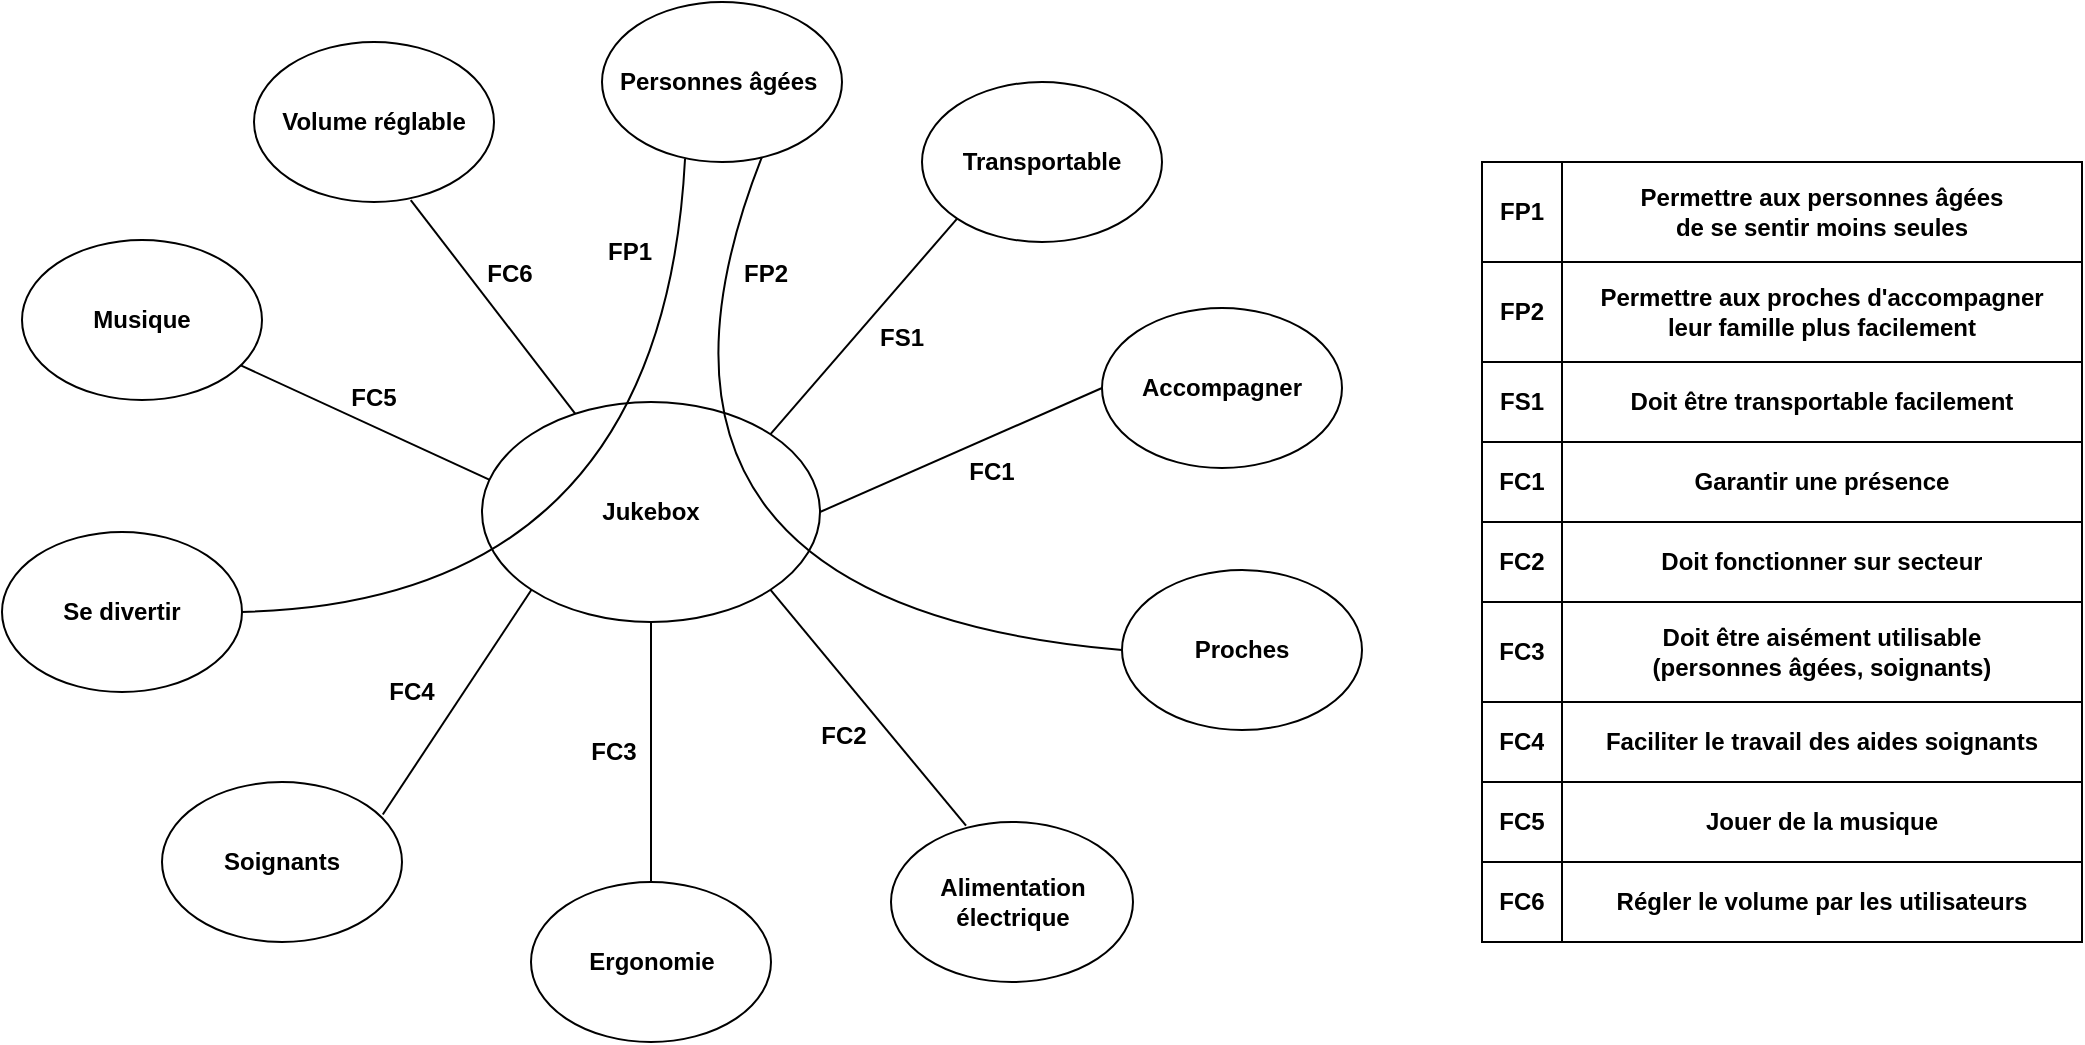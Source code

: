 <mxfile version="16.4.3" type="google"><diagram id="hJwLCfDymbGXlJSueRcG" name="Page-1"><mxGraphModel dx="1504" dy="575" grid="0" gridSize="10" guides="1" tooltips="1" connect="1" arrows="1" fold="1" page="0" pageScale="1" pageWidth="827" pageHeight="1169" math="0" shadow="0"><root><mxCell id="0"/><mxCell id="1" parent="0"/><mxCell id="KeMBjCD1g3Yg1j03T3Ki-1" value="Musique" style="ellipse;whiteSpace=wrap;html=1;fontStyle=1" vertex="1" parent="1"><mxGeometry x="110" y="159" width="120" height="80" as="geometry"/></mxCell><mxCell id="KeMBjCD1g3Yg1j03T3Ki-3" value="Proches" style="ellipse;whiteSpace=wrap;html=1;fontStyle=1" vertex="1" parent="1"><mxGeometry x="660" y="324" width="120" height="80" as="geometry"/></mxCell><mxCell id="KeMBjCD1g3Yg1j03T3Ki-6" value="Soignants" style="ellipse;whiteSpace=wrap;html=1;fontStyle=1" vertex="1" parent="1"><mxGeometry x="180" y="430" width="120" height="80" as="geometry"/></mxCell><mxCell id="KeMBjCD1g3Yg1j03T3Ki-7" value="Se divertir" style="ellipse;whiteSpace=wrap;html=1;fontStyle=1" vertex="1" parent="1"><mxGeometry x="100" y="305" width="120" height="80" as="geometry"/></mxCell><mxCell id="KeMBjCD1g3Yg1j03T3Ki-8" value="Accompagner" style="ellipse;whiteSpace=wrap;html=1;fontStyle=1" vertex="1" parent="1"><mxGeometry x="650" y="193" width="120" height="80" as="geometry"/></mxCell><mxCell id="KeMBjCD1g3Yg1j03T3Ki-51" style="endArrow=none;rounded=0;orthogonalLoop=1;jettySize=auto;html=1;exitX=0.5;exitY=0;exitDx=0;exitDy=0;entryX=0.5;entryY=1;entryDx=0;entryDy=0;fontStyle=1" edge="1" parent="1" source="KeMBjCD1g3Yg1j03T3Ki-9" target="KeMBjCD1g3Yg1j03T3Ki-2"><mxGeometry relative="1" as="geometry"/></mxCell><mxCell id="KeMBjCD1g3Yg1j03T3Ki-9" value="Ergonomie" style="ellipse;whiteSpace=wrap;html=1;fontStyle=1" vertex="1" parent="1"><mxGeometry x="364.5" y="480" width="120" height="80" as="geometry"/></mxCell><mxCell id="KeMBjCD1g3Yg1j03T3Ki-10" value="Transportable" style="ellipse;whiteSpace=wrap;html=1;fontStyle=1" vertex="1" parent="1"><mxGeometry x="560" y="80" width="120" height="80" as="geometry"/></mxCell><mxCell id="KeMBjCD1g3Yg1j03T3Ki-12" value="" style="shape=table;startSize=0;container=1;collapsible=0;childLayout=tableLayout;fontStyle=1" vertex="1" parent="1"><mxGeometry x="840" y="120" width="300" height="390" as="geometry"/></mxCell><mxCell id="KeMBjCD1g3Yg1j03T3Ki-13" value="" style="shape=tableRow;horizontal=0;startSize=0;swimlaneHead=0;swimlaneBody=0;top=0;left=0;bottom=0;right=0;collapsible=0;dropTarget=0;fillColor=none;points=[[0,0.5],[1,0.5]];portConstraint=eastwest;fontStyle=1" vertex="1" parent="KeMBjCD1g3Yg1j03T3Ki-12"><mxGeometry width="300" height="50" as="geometry"/></mxCell><mxCell id="KeMBjCD1g3Yg1j03T3Ki-14" value="FP1" style="shape=partialRectangle;html=1;whiteSpace=wrap;connectable=0;overflow=hidden;fillColor=none;top=0;left=0;bottom=0;right=0;pointerEvents=1;fontStyle=1" vertex="1" parent="KeMBjCD1g3Yg1j03T3Ki-13"><mxGeometry width="40" height="50" as="geometry"><mxRectangle width="40" height="50" as="alternateBounds"/></mxGeometry></mxCell><mxCell id="KeMBjCD1g3Yg1j03T3Ki-15" value="Permettre aux personnes âgées&lt;br&gt;de se sentir moins seules" style="shape=partialRectangle;html=1;whiteSpace=wrap;connectable=0;overflow=hidden;fillColor=none;top=0;left=0;bottom=0;right=0;pointerEvents=1;fontStyle=1" vertex="1" parent="KeMBjCD1g3Yg1j03T3Ki-13"><mxGeometry x="40" width="260" height="50" as="geometry"><mxRectangle width="260" height="50" as="alternateBounds"/></mxGeometry></mxCell><mxCell id="KeMBjCD1g3Yg1j03T3Ki-16" value="" style="shape=tableRow;horizontal=0;startSize=0;swimlaneHead=0;swimlaneBody=0;top=0;left=0;bottom=0;right=0;collapsible=0;dropTarget=0;fillColor=none;points=[[0,0.5],[1,0.5]];portConstraint=eastwest;fontStyle=1" vertex="1" parent="KeMBjCD1g3Yg1j03T3Ki-12"><mxGeometry y="50" width="300" height="50" as="geometry"/></mxCell><mxCell id="KeMBjCD1g3Yg1j03T3Ki-17" value="FP2" style="shape=partialRectangle;html=1;whiteSpace=wrap;connectable=0;overflow=hidden;fillColor=none;top=0;left=0;bottom=0;right=0;pointerEvents=1;fontStyle=1" vertex="1" parent="KeMBjCD1g3Yg1j03T3Ki-16"><mxGeometry width="40" height="50" as="geometry"><mxRectangle width="40" height="50" as="alternateBounds"/></mxGeometry></mxCell><mxCell id="KeMBjCD1g3Yg1j03T3Ki-18" value="Permettre aux proches d'accompagner &lt;br&gt;leur famille plus facilement" style="shape=partialRectangle;html=1;whiteSpace=wrap;connectable=0;overflow=hidden;fillColor=none;top=0;left=0;bottom=0;right=0;pointerEvents=1;fontStyle=1" vertex="1" parent="KeMBjCD1g3Yg1j03T3Ki-16"><mxGeometry x="40" width="260" height="50" as="geometry"><mxRectangle width="260" height="50" as="alternateBounds"/></mxGeometry></mxCell><mxCell id="KeMBjCD1g3Yg1j03T3Ki-19" value="" style="shape=tableRow;horizontal=0;startSize=0;swimlaneHead=0;swimlaneBody=0;top=0;left=0;bottom=0;right=0;collapsible=0;dropTarget=0;fillColor=none;points=[[0,0.5],[1,0.5]];portConstraint=eastwest;fontStyle=1" vertex="1" parent="KeMBjCD1g3Yg1j03T3Ki-12"><mxGeometry y="100" width="300" height="40" as="geometry"/></mxCell><mxCell id="KeMBjCD1g3Yg1j03T3Ki-20" value="FS1" style="shape=partialRectangle;html=1;whiteSpace=wrap;connectable=0;overflow=hidden;fillColor=none;top=0;left=0;bottom=0;right=0;pointerEvents=1;fontStyle=1" vertex="1" parent="KeMBjCD1g3Yg1j03T3Ki-19"><mxGeometry width="40" height="40" as="geometry"><mxRectangle width="40" height="40" as="alternateBounds"/></mxGeometry></mxCell><mxCell id="KeMBjCD1g3Yg1j03T3Ki-21" value="Doit être transportable facilement" style="shape=partialRectangle;html=1;whiteSpace=wrap;connectable=0;overflow=hidden;fillColor=none;top=0;left=0;bottom=0;right=0;pointerEvents=1;fontStyle=1" vertex="1" parent="KeMBjCD1g3Yg1j03T3Ki-19"><mxGeometry x="40" width="260" height="40" as="geometry"><mxRectangle width="260" height="40" as="alternateBounds"/></mxGeometry></mxCell><mxCell id="KeMBjCD1g3Yg1j03T3Ki-22" value="" style="shape=tableRow;horizontal=0;startSize=0;swimlaneHead=0;swimlaneBody=0;top=0;left=0;bottom=0;right=0;collapsible=0;dropTarget=0;fillColor=none;points=[[0,0.5],[1,0.5]];portConstraint=eastwest;fontStyle=1" vertex="1" parent="KeMBjCD1g3Yg1j03T3Ki-12"><mxGeometry y="140" width="300" height="40" as="geometry"/></mxCell><mxCell id="KeMBjCD1g3Yg1j03T3Ki-23" value="FC1" style="shape=partialRectangle;html=1;whiteSpace=wrap;connectable=0;overflow=hidden;fillColor=none;top=0;left=0;bottom=0;right=0;pointerEvents=1;fontStyle=1" vertex="1" parent="KeMBjCD1g3Yg1j03T3Ki-22"><mxGeometry width="40" height="40" as="geometry"><mxRectangle width="40" height="40" as="alternateBounds"/></mxGeometry></mxCell><mxCell id="KeMBjCD1g3Yg1j03T3Ki-24" value="Garantir une présence" style="shape=partialRectangle;html=1;whiteSpace=wrap;connectable=0;overflow=hidden;fillColor=none;top=0;left=0;bottom=0;right=0;pointerEvents=1;fontStyle=1" vertex="1" parent="KeMBjCD1g3Yg1j03T3Ki-22"><mxGeometry x="40" width="260" height="40" as="geometry"><mxRectangle width="260" height="40" as="alternateBounds"/></mxGeometry></mxCell><mxCell id="KeMBjCD1g3Yg1j03T3Ki-25" value="" style="shape=tableRow;horizontal=0;startSize=0;swimlaneHead=0;swimlaneBody=0;top=0;left=0;bottom=0;right=0;collapsible=0;dropTarget=0;fillColor=none;points=[[0,0.5],[1,0.5]];portConstraint=eastwest;fontStyle=1" vertex="1" parent="KeMBjCD1g3Yg1j03T3Ki-12"><mxGeometry y="180" width="300" height="40" as="geometry"/></mxCell><mxCell id="KeMBjCD1g3Yg1j03T3Ki-26" value="FC2" style="shape=partialRectangle;html=1;whiteSpace=wrap;connectable=0;overflow=hidden;fillColor=none;top=0;left=0;bottom=0;right=0;pointerEvents=1;fontStyle=1" vertex="1" parent="KeMBjCD1g3Yg1j03T3Ki-25"><mxGeometry width="40" height="40" as="geometry"><mxRectangle width="40" height="40" as="alternateBounds"/></mxGeometry></mxCell><mxCell id="KeMBjCD1g3Yg1j03T3Ki-27" value="Doit fonctionner sur secteur" style="shape=partialRectangle;html=1;whiteSpace=wrap;connectable=0;overflow=hidden;fillColor=none;top=0;left=0;bottom=0;right=0;pointerEvents=1;fontStyle=1" vertex="1" parent="KeMBjCD1g3Yg1j03T3Ki-25"><mxGeometry x="40" width="260" height="40" as="geometry"><mxRectangle width="260" height="40" as="alternateBounds"/></mxGeometry></mxCell><mxCell id="KeMBjCD1g3Yg1j03T3Ki-28" value="" style="shape=tableRow;horizontal=0;startSize=0;swimlaneHead=0;swimlaneBody=0;top=0;left=0;bottom=0;right=0;collapsible=0;dropTarget=0;fillColor=none;points=[[0,0.5],[1,0.5]];portConstraint=eastwest;fontStyle=1" vertex="1" parent="KeMBjCD1g3Yg1j03T3Ki-12"><mxGeometry y="220" width="300" height="50" as="geometry"/></mxCell><mxCell id="KeMBjCD1g3Yg1j03T3Ki-29" value="FC3" style="shape=partialRectangle;html=1;whiteSpace=wrap;connectable=0;overflow=hidden;fillColor=none;top=0;left=0;bottom=0;right=0;pointerEvents=1;fontStyle=1" vertex="1" parent="KeMBjCD1g3Yg1j03T3Ki-28"><mxGeometry width="40" height="50" as="geometry"><mxRectangle width="40" height="50" as="alternateBounds"/></mxGeometry></mxCell><mxCell id="KeMBjCD1g3Yg1j03T3Ki-30" value="&lt;span&gt;Doit être aisément utilisable &lt;br&gt;(personnes âgées, soignants)&lt;/span&gt;" style="shape=partialRectangle;html=1;whiteSpace=wrap;connectable=0;overflow=hidden;fillColor=none;top=0;left=0;bottom=0;right=0;pointerEvents=1;fontStyle=1" vertex="1" parent="KeMBjCD1g3Yg1j03T3Ki-28"><mxGeometry x="40" width="260" height="50" as="geometry"><mxRectangle width="260" height="50" as="alternateBounds"/></mxGeometry></mxCell><mxCell id="KeMBjCD1g3Yg1j03T3Ki-31" value="" style="shape=tableRow;horizontal=0;startSize=0;swimlaneHead=0;swimlaneBody=0;top=0;left=0;bottom=0;right=0;collapsible=0;dropTarget=0;fillColor=none;points=[[0,0.5],[1,0.5]];portConstraint=eastwest;fontStyle=1" vertex="1" parent="KeMBjCD1g3Yg1j03T3Ki-12"><mxGeometry y="270" width="300" height="40" as="geometry"/></mxCell><mxCell id="KeMBjCD1g3Yg1j03T3Ki-32" value="FC4" style="shape=partialRectangle;html=1;whiteSpace=wrap;connectable=0;overflow=hidden;fillColor=none;top=0;left=0;bottom=0;right=0;pointerEvents=1;fontStyle=1" vertex="1" parent="KeMBjCD1g3Yg1j03T3Ki-31"><mxGeometry width="40" height="40" as="geometry"><mxRectangle width="40" height="40" as="alternateBounds"/></mxGeometry></mxCell><mxCell id="KeMBjCD1g3Yg1j03T3Ki-33" value="Faciliter le travail des aides soignants" style="shape=partialRectangle;html=1;whiteSpace=wrap;connectable=0;overflow=hidden;fillColor=none;top=0;left=0;bottom=0;right=0;pointerEvents=1;fontStyle=1" vertex="1" parent="KeMBjCD1g3Yg1j03T3Ki-31"><mxGeometry x="40" width="260" height="40" as="geometry"><mxRectangle width="260" height="40" as="alternateBounds"/></mxGeometry></mxCell><mxCell id="KeMBjCD1g3Yg1j03T3Ki-34" value="" style="shape=tableRow;horizontal=0;startSize=0;swimlaneHead=0;swimlaneBody=0;top=0;left=0;bottom=0;right=0;collapsible=0;dropTarget=0;fillColor=none;points=[[0,0.5],[1,0.5]];portConstraint=eastwest;fontStyle=1" vertex="1" parent="KeMBjCD1g3Yg1j03T3Ki-12"><mxGeometry y="310" width="300" height="40" as="geometry"/></mxCell><mxCell id="KeMBjCD1g3Yg1j03T3Ki-35" value="FC5" style="shape=partialRectangle;html=1;whiteSpace=wrap;connectable=0;overflow=hidden;fillColor=none;top=0;left=0;bottom=0;right=0;pointerEvents=1;fontStyle=1" vertex="1" parent="KeMBjCD1g3Yg1j03T3Ki-34"><mxGeometry width="40" height="40" as="geometry"><mxRectangle width="40" height="40" as="alternateBounds"/></mxGeometry></mxCell><mxCell id="KeMBjCD1g3Yg1j03T3Ki-36" value="Jouer de la musique" style="shape=partialRectangle;html=1;whiteSpace=wrap;connectable=0;overflow=hidden;fillColor=none;top=0;left=0;bottom=0;right=0;pointerEvents=1;fontStyle=1" vertex="1" parent="KeMBjCD1g3Yg1j03T3Ki-34"><mxGeometry x="40" width="260" height="40" as="geometry"><mxRectangle width="260" height="40" as="alternateBounds"/></mxGeometry></mxCell><mxCell id="KeMBjCD1g3Yg1j03T3Ki-128" style="shape=tableRow;horizontal=0;startSize=0;swimlaneHead=0;swimlaneBody=0;top=0;left=0;bottom=0;right=0;collapsible=0;dropTarget=0;fillColor=none;points=[[0,0.5],[1,0.5]];portConstraint=eastwest;fontStyle=1" vertex="1" parent="KeMBjCD1g3Yg1j03T3Ki-12"><mxGeometry y="350" width="300" height="40" as="geometry"/></mxCell><mxCell id="KeMBjCD1g3Yg1j03T3Ki-129" value="FC6" style="shape=partialRectangle;html=1;whiteSpace=wrap;connectable=0;overflow=hidden;fillColor=none;top=0;left=0;bottom=0;right=0;pointerEvents=1;fontStyle=1" vertex="1" parent="KeMBjCD1g3Yg1j03T3Ki-128"><mxGeometry width="40" height="40" as="geometry"><mxRectangle width="40" height="40" as="alternateBounds"/></mxGeometry></mxCell><mxCell id="KeMBjCD1g3Yg1j03T3Ki-130" value="Régler le volume par les utilisateurs" style="shape=partialRectangle;html=1;whiteSpace=wrap;connectable=0;overflow=hidden;fillColor=none;top=0;left=0;bottom=0;right=0;pointerEvents=1;fontStyle=1" vertex="1" parent="KeMBjCD1g3Yg1j03T3Ki-128"><mxGeometry x="40" width="260" height="40" as="geometry"><mxRectangle width="260" height="40" as="alternateBounds"/></mxGeometry></mxCell><mxCell id="KeMBjCD1g3Yg1j03T3Ki-57" value="" style="endArrow=none;html=1;rounded=0;entryX=0;entryY=0.5;entryDx=0;entryDy=0;exitX=1;exitY=0.5;exitDx=0;exitDy=0;fontStyle=1" edge="1" parent="1" source="KeMBjCD1g3Yg1j03T3Ki-2" target="KeMBjCD1g3Yg1j03T3Ki-8"><mxGeometry width="50" height="50" relative="1" as="geometry"><mxPoint x="480.996" y="301.716" as="sourcePoint"/><mxPoint x="597.57" y="250" as="targetPoint"/></mxGeometry></mxCell><mxCell id="KeMBjCD1g3Yg1j03T3Ki-58" value="" style="endArrow=none;html=1;rounded=0;entryX=0;entryY=1;entryDx=0;entryDy=0;exitX=0.92;exitY=0.203;exitDx=0;exitDy=0;exitPerimeter=0;fontStyle=1" edge="1" parent="1" source="KeMBjCD1g3Yg1j03T3Ki-6" target="KeMBjCD1g3Yg1j03T3Ki-2"><mxGeometry width="50" height="50" relative="1" as="geometry"><mxPoint x="303.996" y="391.716" as="sourcePoint"/><mxPoint x="413" y="390" as="targetPoint"/></mxGeometry></mxCell><mxCell id="KeMBjCD1g3Yg1j03T3Ki-59" value="" style="endArrow=none;html=1;rounded=0;exitX=0.031;exitY=0.36;exitDx=0;exitDy=0;fontStyle=1;exitPerimeter=0;" edge="1" parent="1" source="KeMBjCD1g3Yg1j03T3Ki-2" target="KeMBjCD1g3Yg1j03T3Ki-1"><mxGeometry width="50" height="50" relative="1" as="geometry"><mxPoint x="370" y="270" as="sourcePoint"/><mxPoint x="490" y="250" as="targetPoint"/></mxGeometry></mxCell><mxCell id="KeMBjCD1g3Yg1j03T3Ki-60" value="Volume réglable" style="ellipse;whiteSpace=wrap;html=1;fontStyle=1" vertex="1" parent="1"><mxGeometry x="226" y="60" width="120" height="80" as="geometry"/></mxCell><mxCell id="KeMBjCD1g3Yg1j03T3Ki-61" value="Alimentation électrique" style="ellipse;whiteSpace=wrap;html=1;fontStyle=1" vertex="1" parent="1"><mxGeometry x="544.5" y="450" width="121" height="80" as="geometry"/></mxCell><mxCell id="KeMBjCD1g3Yg1j03T3Ki-62" value="" style="endArrow=none;html=1;rounded=0;entryX=0.31;entryY=0.023;entryDx=0;entryDy=0;exitX=1;exitY=1;exitDx=0;exitDy=0;fontStyle=1;entryPerimeter=0;" edge="1" parent="1" source="KeMBjCD1g3Yg1j03T3Ki-2" target="KeMBjCD1g3Yg1j03T3Ki-61"><mxGeometry width="50" height="50" relative="1" as="geometry"><mxPoint x="450" y="350" as="sourcePoint"/><mxPoint x="490" y="240" as="targetPoint"/></mxGeometry></mxCell><mxCell id="KeMBjCD1g3Yg1j03T3Ki-64" value="" style="endArrow=none;html=1;rounded=0;entryX=0.653;entryY=0.988;entryDx=0;entryDy=0;entryPerimeter=0;fontStyle=1" edge="1" parent="1" source="KeMBjCD1g3Yg1j03T3Ki-2" target="KeMBjCD1g3Yg1j03T3Ki-60"><mxGeometry width="50" height="50" relative="1" as="geometry"><mxPoint x="440" y="400" as="sourcePoint"/><mxPoint x="490" y="350" as="targetPoint"/></mxGeometry></mxCell><mxCell id="KeMBjCD1g3Yg1j03T3Ki-65" value="" style="endArrow=none;html=1;rounded=0;exitX=1;exitY=0;exitDx=0;exitDy=0;entryX=0;entryY=1;entryDx=0;entryDy=0;fontStyle=1" edge="1" parent="1" source="KeMBjCD1g3Yg1j03T3Ki-2" target="KeMBjCD1g3Yg1j03T3Ki-10"><mxGeometry width="50" height="50" relative="1" as="geometry"><mxPoint x="440" y="400" as="sourcePoint"/><mxPoint x="540" y="210" as="targetPoint"/></mxGeometry></mxCell><mxCell id="KeMBjCD1g3Yg1j03T3Ki-66" value="FC1" style="text;html=1;strokeColor=none;fillColor=none;align=center;verticalAlign=middle;whiteSpace=wrap;rounded=0;fontStyle=1" vertex="1" parent="1"><mxGeometry x="565" y="260" width="60" height="30" as="geometry"/></mxCell><mxCell id="KeMBjCD1g3Yg1j03T3Ki-67" value="FP1" style="text;html=1;strokeColor=none;fillColor=none;align=center;verticalAlign=middle;whiteSpace=wrap;rounded=0;fontStyle=1" vertex="1" parent="1"><mxGeometry x="384" y="150" width="60" height="30" as="geometry"/></mxCell><mxCell id="KeMBjCD1g3Yg1j03T3Ki-71" value="FP2" style="text;html=1;strokeColor=none;fillColor=none;align=center;verticalAlign=middle;whiteSpace=wrap;rounded=0;fontStyle=1" vertex="1" parent="1"><mxGeometry x="452" y="161" width="60" height="30" as="geometry"/></mxCell><mxCell id="KeMBjCD1g3Yg1j03T3Ki-74" value="FC6" style="text;html=1;strokeColor=none;fillColor=none;align=center;verticalAlign=middle;whiteSpace=wrap;rounded=0;fontStyle=1" vertex="1" parent="1"><mxGeometry x="324" y="161" width="60" height="30" as="geometry"/></mxCell><mxCell id="KeMBjCD1g3Yg1j03T3Ki-75" value="FS1" style="text;html=1;strokeColor=none;fillColor=none;align=center;verticalAlign=middle;whiteSpace=wrap;rounded=0;fontStyle=1" vertex="1" parent="1"><mxGeometry x="520" y="193" width="60" height="30" as="geometry"/></mxCell><mxCell id="KeMBjCD1g3Yg1j03T3Ki-78" value="FC3" style="text;html=1;strokeColor=none;fillColor=none;align=center;verticalAlign=middle;whiteSpace=wrap;rounded=0;fontStyle=1" vertex="1" parent="1"><mxGeometry x="375.5" y="400" width="60" height="30" as="geometry"/></mxCell><mxCell id="KeMBjCD1g3Yg1j03T3Ki-79" value="FC4" style="text;html=1;strokeColor=none;fillColor=none;align=center;verticalAlign=middle;whiteSpace=wrap;rounded=0;fontStyle=1" vertex="1" parent="1"><mxGeometry x="275" y="370" width="60" height="30" as="geometry"/></mxCell><mxCell id="KeMBjCD1g3Yg1j03T3Ki-82" value="Personnes âgées&amp;nbsp;" style="ellipse;whiteSpace=wrap;html=1;fontStyle=1" vertex="1" parent="1"><mxGeometry x="400" y="40" width="120" height="80" as="geometry"/></mxCell><mxCell id="KeMBjCD1g3Yg1j03T3Ki-94" value="FC2" style="text;html=1;strokeColor=none;fillColor=none;align=center;verticalAlign=middle;whiteSpace=wrap;rounded=0;fontStyle=1" vertex="1" parent="1"><mxGeometry x="491" y="392" width="60" height="30" as="geometry"/></mxCell><mxCell id="KeMBjCD1g3Yg1j03T3Ki-96" value="FC5" style="text;html=1;strokeColor=none;fillColor=none;align=center;verticalAlign=middle;whiteSpace=wrap;rounded=0;fontStyle=1" vertex="1" parent="1"><mxGeometry x="256" y="223" width="60" height="30" as="geometry"/></mxCell><mxCell id="KeMBjCD1g3Yg1j03T3Ki-2" value="Jukebox" style="ellipse;whiteSpace=wrap;html=1;fontStyle=1" vertex="1" parent="1"><mxGeometry x="340" y="240" width="169" height="110" as="geometry"/></mxCell><mxCell id="KeMBjCD1g3Yg1j03T3Ki-46" value="" style="endArrow=none;html=1;rounded=0;entryX=0.666;entryY=0.97;entryDx=0;entryDy=0;exitX=0;exitY=0.5;exitDx=0;exitDy=0;curved=1;entryPerimeter=0;fontStyle=1" edge="1" parent="1" source="KeMBjCD1g3Yg1j03T3Ki-3" target="KeMBjCD1g3Yg1j03T3Ki-82"><mxGeometry width="50" height="50" relative="1" as="geometry"><mxPoint x="460" y="330" as="sourcePoint"/><mxPoint x="374.16" y="167.84" as="targetPoint"/><Array as="points"><mxPoint x="392" y="341"/></Array></mxGeometry></mxCell><mxCell id="KeMBjCD1g3Yg1j03T3Ki-50" value="" style="endArrow=none;html=1;rounded=0;exitX=1;exitY=0.5;exitDx=0;exitDy=0;entryX=0.346;entryY=0.98;entryDx=0;entryDy=0;curved=1;entryPerimeter=0;fontStyle=1" edge="1" parent="1" source="KeMBjCD1g3Yg1j03T3Ki-7" target="KeMBjCD1g3Yg1j03T3Ki-82"><mxGeometry width="50" height="50" relative="1" as="geometry"><mxPoint x="440" y="310" as="sourcePoint"/><mxPoint x="335.04" y="168.64" as="targetPoint"/><Array as="points"><mxPoint x="430" y="340"/></Array></mxGeometry></mxCell></root></mxGraphModel></diagram></mxfile>